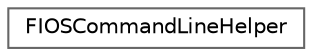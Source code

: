 digraph "Graphical Class Hierarchy"
{
 // INTERACTIVE_SVG=YES
 // LATEX_PDF_SIZE
  bgcolor="transparent";
  edge [fontname=Helvetica,fontsize=10,labelfontname=Helvetica,labelfontsize=10];
  node [fontname=Helvetica,fontsize=10,shape=box,height=0.2,width=0.4];
  rankdir="LR";
  Node0 [id="Node000000",label="FIOSCommandLineHelper",height=0.2,width=0.4,color="grey40", fillcolor="white", style="filled",URL="$df/d5f/classFIOSCommandLineHelper.html",tooltip=" "];
}
